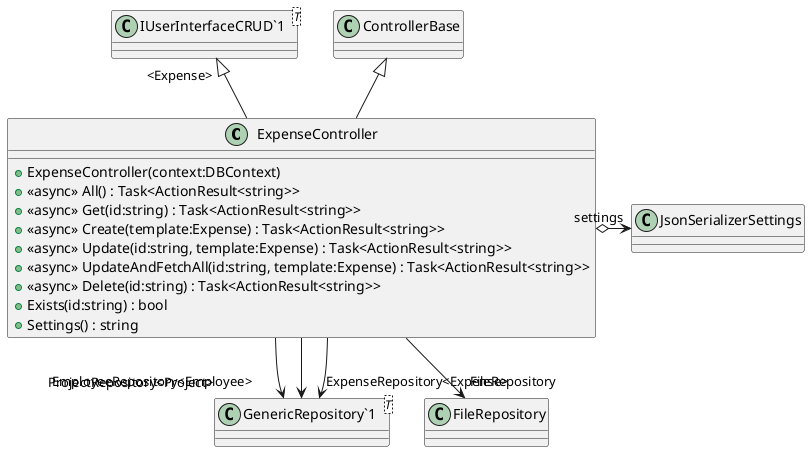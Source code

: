 @startuml
class ExpenseController {
    + ExpenseController(context:DBContext)
    + <<async>> All() : Task<ActionResult<string>>
    + <<async>> Get(id:string) : Task<ActionResult<string>>
    + <<async>> Create(template:Expense) : Task<ActionResult<string>>
    + <<async>> Update(id:string, template:Expense) : Task<ActionResult<string>>
    + <<async>> UpdateAndFetchAll(id:string, template:Expense) : Task<ActionResult<string>>
    + <<async>> Delete(id:string) : Task<ActionResult<string>>
    + Exists(id:string) : bool
    + Settings() : string
}
class "IUserInterfaceCRUD`1"<T> {
}
class "GenericRepository`1"<T> {
}
ControllerBase <|-- ExpenseController
"IUserInterfaceCRUD`1" "<Expense>" <|-- ExpenseController
ExpenseController --> "EmployeeRepository<Employee>" "GenericRepository`1"
ExpenseController --> "ExpenseRepository<Expense>" "GenericRepository`1"
ExpenseController --> "ProjectRepository<Project>" "GenericRepository`1"
ExpenseController --> "FileRepository" FileRepository
ExpenseController o-> "settings" JsonSerializerSettings
@enduml
